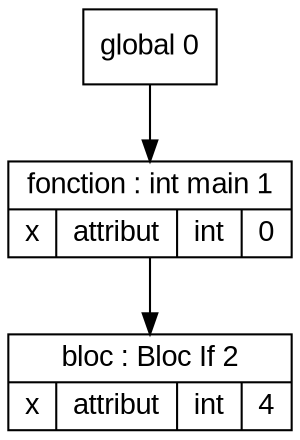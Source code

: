 digraph "tds"{

	node [fontname="Arial"];

	N2 [shape=record label="{ bloc : Bloc If  2
	| { x | attribut | int | 4 }
	}"];

	N1 [shape=record label="{ fonction : int main 1
	| { x | attribut | int | 0 }
	}"];

	N0 [shape=record label="{ global 0
	}"];


	N0 -> N1; 
	N1 -> N2; 
}

